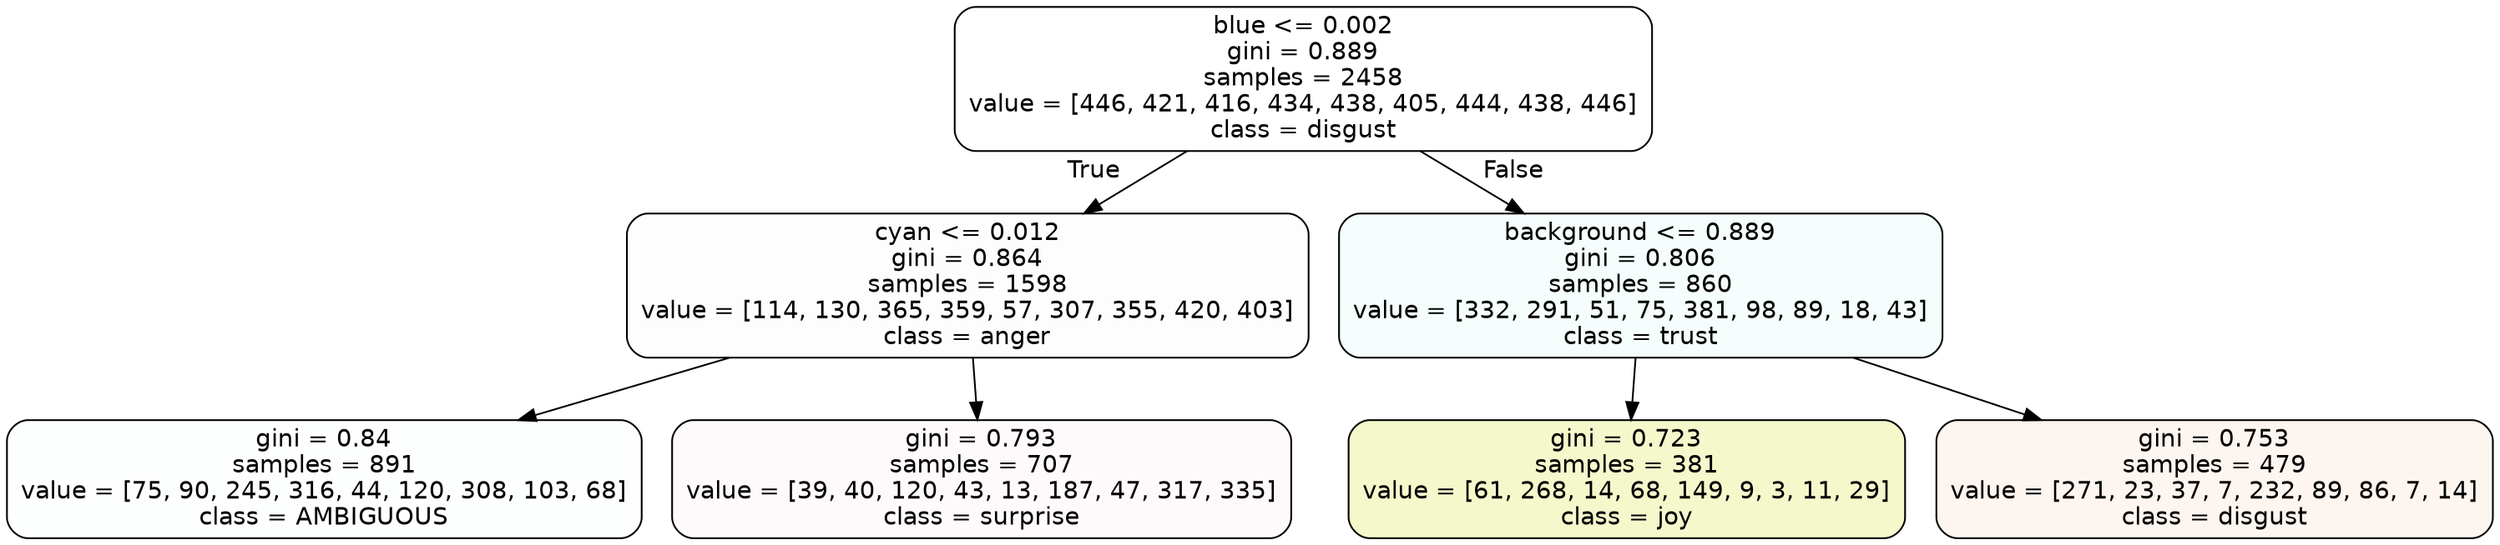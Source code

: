 digraph Tree {
node [shape=box, style="filled, rounded", color="black", fontname=helvetica] ;
edge [fontname=helvetica] ;
0 [label="blue <= 0.002\ngini = 0.889\nsamples = 2458\nvalue = [446, 421, 416, 434, 438, 405, 444, 438, 446]\nclass = disgust", fillcolor="#e5813900"] ;
1 [label="cyan <= 0.012\ngini = 0.864\nsamples = 1598\nvalue = [114, 130, 365, 359, 57, 307, 355, 420, 403]\nclass = anger", fillcolor="#e539d702"] ;
0 -> 1 [labeldistance=2.5, labelangle=45, headlabel="True"] ;
2 [label="gini = 0.84\nsamples = 891\nvalue = [75, 90, 245, 316, 44, 120, 308, 103, 68]\nclass = AMBIGUOUS", fillcolor="#39e58102"] ;
1 -> 2 ;
3 [label="gini = 0.793\nsamples = 707\nvalue = [39, 40, 120, 43, 13, 187, 47, 317, 335]\nclass = surprise", fillcolor="#e5396406"] ;
1 -> 3 ;
4 [label="background <= 0.889\ngini = 0.806\nsamples = 860\nvalue = [332, 291, 51, 75, 381, 98, 89, 18, 43]\nclass = trust", fillcolor="#39d7e50c"] ;
0 -> 4 [labeldistance=2.5, labelangle=-45, headlabel="False"] ;
5 [label="gini = 0.723\nsamples = 381\nvalue = [61, 268, 14, 68, 149, 9, 3, 11, 29]\nclass = joy", fillcolor="#d7e53942"] ;
4 -> 5 ;
6 [label="gini = 0.753\nsamples = 479\nvalue = [271, 23, 37, 7, 232, 89, 86, 7, 14]\nclass = disgust", fillcolor="#e5813913"] ;
4 -> 6 ;
}